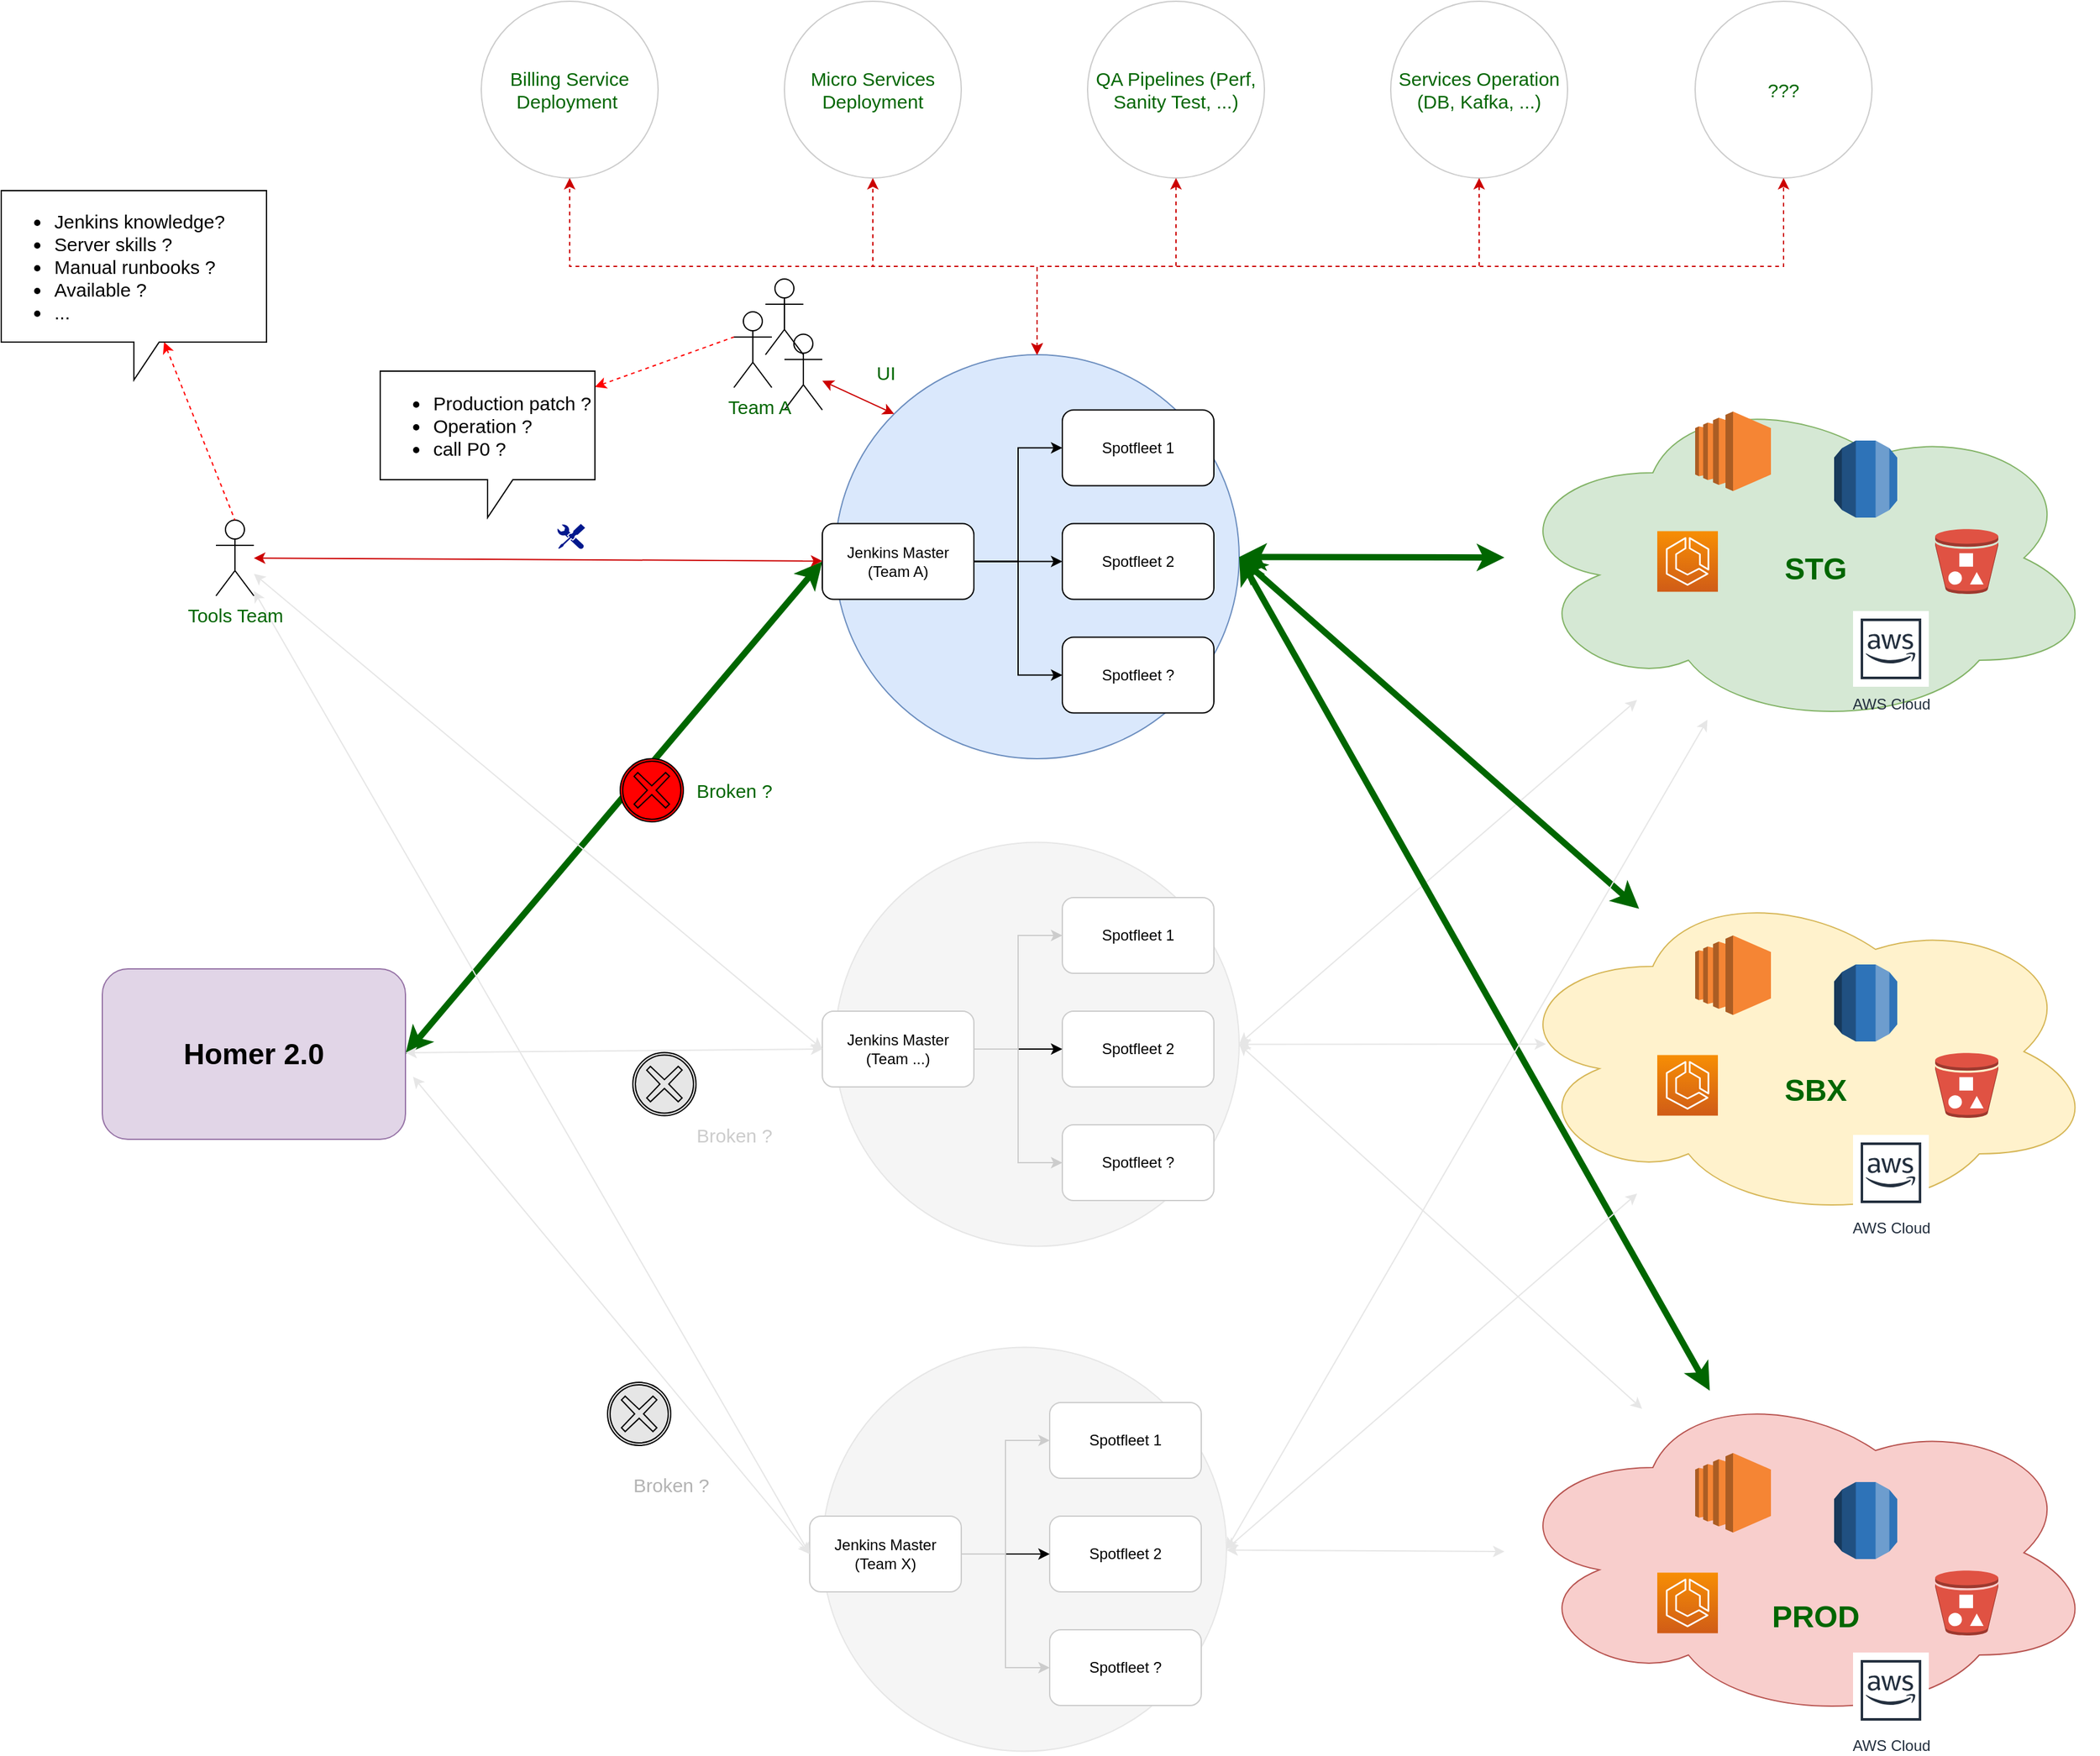 <mxfile version="20.8.20" type="github">
  <diagram name="Page-1" id="rLabhU69Jqzna2OfqYEQ">
    <mxGraphModel dx="2597" dy="2231" grid="1" gridSize="10" guides="1" tooltips="1" connect="1" arrows="1" fold="1" page="1" pageScale="1" pageWidth="850" pageHeight="1100" math="0" shadow="0">
      <root>
        <mxCell id="0" />
        <mxCell id="1" parent="0" />
        <mxCell id="y-JFG-o3m0YFWxHJN8Iu-92" style="edgeStyle=none;rounded=0;orthogonalLoop=1;jettySize=auto;html=1;entryX=0;entryY=0.5;entryDx=0;entryDy=0;fontSize=24;fontColor=#006600;exitX=1;exitY=0.5;exitDx=0;exitDy=0;startArrow=classic;startFill=1;strokeWidth=5;strokeColor=#006600;" edge="1" parent="1" source="y-JFG-o3m0YFWxHJN8Iu-2" target="y-JFG-o3m0YFWxHJN8Iu-3">
          <mxGeometry relative="1" as="geometry" />
        </mxCell>
        <mxCell id="y-JFG-o3m0YFWxHJN8Iu-93" style="edgeStyle=none;rounded=0;orthogonalLoop=1;jettySize=auto;html=1;entryX=0;entryY=0.5;entryDx=0;entryDy=0;fontSize=24;fontColor=#006600;startArrow=classic;startFill=1;strokeColor=#E6E6E6;" edge="1" parent="1" source="y-JFG-o3m0YFWxHJN8Iu-2" target="y-JFG-o3m0YFWxHJN8Iu-75">
          <mxGeometry relative="1" as="geometry" />
        </mxCell>
        <mxCell id="y-JFG-o3m0YFWxHJN8Iu-94" style="edgeStyle=none;rounded=0;orthogonalLoop=1;jettySize=auto;html=1;entryX=0;entryY=0.5;entryDx=0;entryDy=0;fontSize=24;fontColor=#006600;exitX=1.025;exitY=0.633;exitDx=0;exitDy=0;exitPerimeter=0;startArrow=classic;startFill=1;strokeColor=#E6E6E6;" edge="1" parent="1" source="y-JFG-o3m0YFWxHJN8Iu-2" target="y-JFG-o3m0YFWxHJN8Iu-84">
          <mxGeometry relative="1" as="geometry" />
        </mxCell>
        <mxCell id="y-JFG-o3m0YFWxHJN8Iu-2" value="Homer 2.0" style="rounded=1;whiteSpace=wrap;html=1;fillColor=#e1d5e7;strokeColor=#9673a6;fontSize=23;fontStyle=1" vertex="1" parent="1">
          <mxGeometry x="-10" y="606.5" width="240" height="135" as="geometry" />
        </mxCell>
        <mxCell id="y-JFG-o3m0YFWxHJN8Iu-10" value="" style="ellipse;shape=cloud;whiteSpace=wrap;html=1;fillColor=#fff2cc;strokeColor=#d6b656;" vertex="1" parent="1">
          <mxGeometry x="1100" y="537" width="470" height="270" as="geometry" />
        </mxCell>
        <mxCell id="y-JFG-o3m0YFWxHJN8Iu-18" value="" style="ellipse;shape=cloud;whiteSpace=wrap;html=1;fillColor=#d5e8d4;strokeColor=#82b366;" vertex="1" parent="1">
          <mxGeometry x="1100" y="146" width="470" height="270" as="geometry" />
        </mxCell>
        <mxCell id="y-JFG-o3m0YFWxHJN8Iu-26" value="" style="ellipse;shape=cloud;whiteSpace=wrap;html=1;fillColor=#f8cecc;strokeColor=#b85450;" vertex="1" parent="1">
          <mxGeometry x="1100" y="934" width="470" height="270" as="geometry" />
        </mxCell>
        <mxCell id="y-JFG-o3m0YFWxHJN8Iu-20" value="" style="sketch=0;points=[[0,0,0],[0.25,0,0],[0.5,0,0],[0.75,0,0],[1,0,0],[0,1,0],[0.25,1,0],[0.5,1,0],[0.75,1,0],[1,1,0],[0,0.25,0],[0,0.5,0],[0,0.75,0],[1,0.25,0],[1,0.5,0],[1,0.75,0]];outlineConnect=0;fontColor=#232F3E;gradientColor=#F78E04;gradientDirection=north;fillColor=#D05C17;strokeColor=#ffffff;dashed=0;verticalLabelPosition=bottom;verticalAlign=top;align=center;html=1;fontSize=12;fontStyle=0;aspect=fixed;shape=mxgraph.aws4.resourceIcon;resIcon=mxgraph.aws4.ecs;" vertex="1" parent="1">
          <mxGeometry x="1221" y="259.75" width="48" height="48" as="geometry" />
        </mxCell>
        <mxCell id="y-JFG-o3m0YFWxHJN8Iu-21" value="" style="outlineConnect=0;dashed=0;verticalLabelPosition=bottom;verticalAlign=top;align=center;html=1;shape=mxgraph.aws3.bucket_with_objects;fillColor=#E05243;gradientColor=none;" vertex="1" parent="1">
          <mxGeometry x="1441" y="258" width="50" height="51.5" as="geometry" />
        </mxCell>
        <mxCell id="y-JFG-o3m0YFWxHJN8Iu-22" value="" style="outlineConnect=0;dashed=0;verticalLabelPosition=bottom;verticalAlign=top;align=center;html=1;shape=mxgraph.aws3.rds;fillColor=#2E73B8;gradientColor=none;" vertex="1" parent="1">
          <mxGeometry x="1361" y="188" width="50" height="61" as="geometry" />
        </mxCell>
        <mxCell id="y-JFG-o3m0YFWxHJN8Iu-23" value="" style="outlineConnect=0;dashed=0;verticalLabelPosition=bottom;verticalAlign=top;align=center;html=1;shape=mxgraph.aws3.ec2;fillColor=#F58534;gradientColor=none;" vertex="1" parent="1">
          <mxGeometry x="1251" y="165" width="60" height="63" as="geometry" />
        </mxCell>
        <mxCell id="y-JFG-o3m0YFWxHJN8Iu-24" value="AWS Cloud" style="sketch=0;outlineConnect=0;fontColor=#232F3E;gradientColor=none;strokeColor=#232F3E;fillColor=#ffffff;dashed=0;verticalLabelPosition=bottom;verticalAlign=top;align=center;html=1;fontSize=12;fontStyle=0;aspect=fixed;shape=mxgraph.aws4.resourceIcon;resIcon=mxgraph.aws4.aws_cloud;" vertex="1" parent="1">
          <mxGeometry x="1376" y="323" width="60" height="60" as="geometry" />
        </mxCell>
        <mxCell id="y-JFG-o3m0YFWxHJN8Iu-34" value="STG" style="text;html=1;align=center;verticalAlign=middle;resizable=0;points=[];autosize=1;strokeColor=none;fillColor=none;fontSize=24;fontStyle=1;fontColor=#006600;" vertex="1" parent="1">
          <mxGeometry x="1311" y="270" width="70" height="40" as="geometry" />
        </mxCell>
        <mxCell id="y-JFG-o3m0YFWxHJN8Iu-35" value="SBX" style="text;html=1;align=center;verticalAlign=middle;resizable=0;points=[];autosize=1;strokeColor=none;fillColor=none;fontSize=24;fontStyle=1;fontColor=#006600;" vertex="1" parent="1">
          <mxGeometry x="1311" y="682.75" width="70" height="40" as="geometry" />
        </mxCell>
        <mxCell id="y-JFG-o3m0YFWxHJN8Iu-36" value="PROD" style="text;html=1;align=center;verticalAlign=middle;resizable=0;points=[];autosize=1;strokeColor=none;fillColor=none;fontSize=24;fontStyle=1;fontColor=#006600;" vertex="1" parent="1">
          <mxGeometry x="1301" y="1100" width="90" height="40" as="geometry" />
        </mxCell>
        <mxCell id="y-JFG-o3m0YFWxHJN8Iu-12" value="" style="sketch=0;points=[[0,0,0],[0.25,0,0],[0.5,0,0],[0.75,0,0],[1,0,0],[0,1,0],[0.25,1,0],[0.5,1,0],[0.75,1,0],[1,1,0],[0,0.25,0],[0,0.5,0],[0,0.75,0],[1,0.25,0],[1,0.5,0],[1,0.75,0]];outlineConnect=0;fontColor=#232F3E;gradientColor=#F78E04;gradientDirection=north;fillColor=#D05C17;strokeColor=#ffffff;dashed=0;verticalLabelPosition=bottom;verticalAlign=top;align=center;html=1;fontSize=12;fontStyle=0;aspect=fixed;shape=mxgraph.aws4.resourceIcon;resIcon=mxgraph.aws4.ecs;" vertex="1" parent="1">
          <mxGeometry x="1221" y="674.75" width="48" height="48" as="geometry" />
        </mxCell>
        <mxCell id="y-JFG-o3m0YFWxHJN8Iu-13" value="" style="outlineConnect=0;dashed=0;verticalLabelPosition=bottom;verticalAlign=top;align=center;html=1;shape=mxgraph.aws3.bucket_with_objects;fillColor=#E05243;gradientColor=none;" vertex="1" parent="1">
          <mxGeometry x="1441" y="673" width="50" height="51.5" as="geometry" />
        </mxCell>
        <mxCell id="y-JFG-o3m0YFWxHJN8Iu-14" value="" style="outlineConnect=0;dashed=0;verticalLabelPosition=bottom;verticalAlign=top;align=center;html=1;shape=mxgraph.aws3.rds;fillColor=#2E73B8;gradientColor=none;" vertex="1" parent="1">
          <mxGeometry x="1361" y="603" width="50" height="61" as="geometry" />
        </mxCell>
        <mxCell id="y-JFG-o3m0YFWxHJN8Iu-15" value="" style="outlineConnect=0;dashed=0;verticalLabelPosition=bottom;verticalAlign=top;align=center;html=1;shape=mxgraph.aws3.ec2;fillColor=#F58534;gradientColor=none;" vertex="1" parent="1">
          <mxGeometry x="1251" y="580" width="60" height="63" as="geometry" />
        </mxCell>
        <mxCell id="y-JFG-o3m0YFWxHJN8Iu-16" value="AWS Cloud" style="sketch=0;outlineConnect=0;fontColor=#232F3E;gradientColor=none;strokeColor=#232F3E;fillColor=#ffffff;dashed=0;verticalLabelPosition=bottom;verticalAlign=top;align=center;html=1;fontSize=12;fontStyle=0;aspect=fixed;shape=mxgraph.aws4.resourceIcon;resIcon=mxgraph.aws4.aws_cloud;" vertex="1" parent="1">
          <mxGeometry x="1376" y="738" width="60" height="60" as="geometry" />
        </mxCell>
        <mxCell id="y-JFG-o3m0YFWxHJN8Iu-28" value="" style="sketch=0;points=[[0,0,0],[0.25,0,0],[0.5,0,0],[0.75,0,0],[1,0,0],[0,1,0],[0.25,1,0],[0.5,1,0],[0.75,1,0],[1,1,0],[0,0.25,0],[0,0.5,0],[0,0.75,0],[1,0.25,0],[1,0.5,0],[1,0.75,0]];outlineConnect=0;fontColor=#232F3E;gradientColor=#F78E04;gradientDirection=north;fillColor=#D05C17;strokeColor=#ffffff;dashed=0;verticalLabelPosition=bottom;verticalAlign=top;align=center;html=1;fontSize=12;fontStyle=0;aspect=fixed;shape=mxgraph.aws4.resourceIcon;resIcon=mxgraph.aws4.ecs;" vertex="1" parent="1">
          <mxGeometry x="1221" y="1084.75" width="48" height="48" as="geometry" />
        </mxCell>
        <mxCell id="y-JFG-o3m0YFWxHJN8Iu-29" value="" style="outlineConnect=0;dashed=0;verticalLabelPosition=bottom;verticalAlign=top;align=center;html=1;shape=mxgraph.aws3.bucket_with_objects;fillColor=#E05243;gradientColor=none;" vertex="1" parent="1">
          <mxGeometry x="1441" y="1083" width="50" height="51.5" as="geometry" />
        </mxCell>
        <mxCell id="y-JFG-o3m0YFWxHJN8Iu-30" value="" style="outlineConnect=0;dashed=0;verticalLabelPosition=bottom;verticalAlign=top;align=center;html=1;shape=mxgraph.aws3.rds;fillColor=#2E73B8;gradientColor=none;" vertex="1" parent="1">
          <mxGeometry x="1361" y="1013" width="50" height="61" as="geometry" />
        </mxCell>
        <mxCell id="y-JFG-o3m0YFWxHJN8Iu-31" value="" style="outlineConnect=0;dashed=0;verticalLabelPosition=bottom;verticalAlign=top;align=center;html=1;shape=mxgraph.aws3.ec2;fillColor=#F58534;gradientColor=none;" vertex="1" parent="1">
          <mxGeometry x="1251" y="990" width="60" height="63" as="geometry" />
        </mxCell>
        <mxCell id="y-JFG-o3m0YFWxHJN8Iu-32" value="AWS Cloud" style="sketch=0;outlineConnect=0;fontColor=#232F3E;gradientColor=none;strokeColor=#232F3E;fillColor=#ffffff;dashed=0;verticalLabelPosition=bottom;verticalAlign=top;align=center;html=1;fontSize=12;fontStyle=0;aspect=fixed;shape=mxgraph.aws4.resourceIcon;resIcon=mxgraph.aws4.aws_cloud;" vertex="1" parent="1">
          <mxGeometry x="1376" y="1148" width="60" height="60" as="geometry" />
        </mxCell>
        <mxCell id="y-JFG-o3m0YFWxHJN8Iu-60" value="" style="group" vertex="1" connectable="0" parent="1">
          <mxGeometry x="560" y="163.75" width="330" height="276.25" as="geometry" />
        </mxCell>
        <mxCell id="y-JFG-o3m0YFWxHJN8Iu-59" value="" style="ellipse;whiteSpace=wrap;html=1;aspect=fixed;fontSize=24;fillColor=#dae8fc;strokeColor=#6c8ebf;" vertex="1" parent="y-JFG-o3m0YFWxHJN8Iu-60">
          <mxGeometry x="10" y="-43.75" width="320" height="320" as="geometry" />
        </mxCell>
        <mxCell id="y-JFG-o3m0YFWxHJN8Iu-3" value="Jenkins Master&lt;br&gt;(Team A)" style="rounded=1;whiteSpace=wrap;html=1;" vertex="1" parent="y-JFG-o3m0YFWxHJN8Iu-60">
          <mxGeometry y="90" width="120" height="60" as="geometry" />
        </mxCell>
        <mxCell id="y-JFG-o3m0YFWxHJN8Iu-6" value="Spotfleet 1" style="rounded=1;whiteSpace=wrap;html=1;" vertex="1" parent="y-JFG-o3m0YFWxHJN8Iu-60">
          <mxGeometry x="190" width="120" height="60" as="geometry" />
        </mxCell>
        <mxCell id="y-JFG-o3m0YFWxHJN8Iu-37" style="edgeStyle=orthogonalEdgeStyle;rounded=0;orthogonalLoop=1;jettySize=auto;html=1;entryX=0;entryY=0.5;entryDx=0;entryDy=0;fontSize=24;fontColor=#006600;" edge="1" parent="y-JFG-o3m0YFWxHJN8Iu-60" source="y-JFG-o3m0YFWxHJN8Iu-3" target="y-JFG-o3m0YFWxHJN8Iu-6">
          <mxGeometry relative="1" as="geometry" />
        </mxCell>
        <mxCell id="y-JFG-o3m0YFWxHJN8Iu-7" value="Spotfleet 2" style="rounded=1;whiteSpace=wrap;html=1;" vertex="1" parent="y-JFG-o3m0YFWxHJN8Iu-60">
          <mxGeometry x="190" y="90" width="120" height="60" as="geometry" />
        </mxCell>
        <mxCell id="y-JFG-o3m0YFWxHJN8Iu-38" style="edgeStyle=orthogonalEdgeStyle;rounded=0;orthogonalLoop=1;jettySize=auto;html=1;fontSize=24;fontColor=#006600;" edge="1" parent="y-JFG-o3m0YFWxHJN8Iu-60" source="y-JFG-o3m0YFWxHJN8Iu-3" target="y-JFG-o3m0YFWxHJN8Iu-7">
          <mxGeometry relative="1" as="geometry" />
        </mxCell>
        <mxCell id="y-JFG-o3m0YFWxHJN8Iu-8" value="Spotfleet ?" style="rounded=1;whiteSpace=wrap;html=1;" vertex="1" parent="y-JFG-o3m0YFWxHJN8Iu-60">
          <mxGeometry x="190" y="180" width="120" height="60" as="geometry" />
        </mxCell>
        <mxCell id="y-JFG-o3m0YFWxHJN8Iu-39" style="edgeStyle=orthogonalEdgeStyle;rounded=0;orthogonalLoop=1;jettySize=auto;html=1;entryX=0;entryY=0.5;entryDx=0;entryDy=0;fontSize=24;fontColor=#006600;" edge="1" parent="y-JFG-o3m0YFWxHJN8Iu-60" source="y-JFG-o3m0YFWxHJN8Iu-3" target="y-JFG-o3m0YFWxHJN8Iu-8">
          <mxGeometry relative="1" as="geometry" />
        </mxCell>
        <mxCell id="y-JFG-o3m0YFWxHJN8Iu-130" value="UI" style="text;html=1;align=center;verticalAlign=middle;resizable=0;points=[];autosize=1;strokeColor=none;fillColor=none;fontSize=15;fontColor=#006600;" vertex="1" parent="y-JFG-o3m0YFWxHJN8Iu-60">
          <mxGeometry x="30" y="-44.75" width="40" height="30" as="geometry" />
        </mxCell>
        <mxCell id="y-JFG-o3m0YFWxHJN8Iu-82" value="" style="group" vertex="1" connectable="0" parent="1">
          <mxGeometry x="550" y="950" width="330" height="276.25" as="geometry" />
        </mxCell>
        <mxCell id="y-JFG-o3m0YFWxHJN8Iu-83" value="" style="ellipse;whiteSpace=wrap;html=1;aspect=fixed;fontSize=24;fontColor=#333333;fillColor=#f5f5f5;strokeColor=#E6E6E6;" vertex="1" parent="y-JFG-o3m0YFWxHJN8Iu-82">
          <mxGeometry x="10" y="-43.75" width="320" height="320" as="geometry" />
        </mxCell>
        <mxCell id="y-JFG-o3m0YFWxHJN8Iu-84" value="Jenkins Master&lt;br&gt;(Team X)" style="rounded=1;whiteSpace=wrap;html=1;strokeColor=#CCCCCC;" vertex="1" parent="y-JFG-o3m0YFWxHJN8Iu-82">
          <mxGeometry y="90" width="120" height="60" as="geometry" />
        </mxCell>
        <mxCell id="y-JFG-o3m0YFWxHJN8Iu-85" value="Spotfleet 1" style="rounded=1;whiteSpace=wrap;html=1;strokeColor=#CCCCCC;" vertex="1" parent="y-JFG-o3m0YFWxHJN8Iu-82">
          <mxGeometry x="190" width="120" height="60" as="geometry" />
        </mxCell>
        <mxCell id="y-JFG-o3m0YFWxHJN8Iu-86" style="edgeStyle=orthogonalEdgeStyle;rounded=0;orthogonalLoop=1;jettySize=auto;html=1;entryX=0;entryY=0.5;entryDx=0;entryDy=0;fontSize=24;fontColor=#006600;strokeColor=#CCCCCC;" edge="1" parent="y-JFG-o3m0YFWxHJN8Iu-82" source="y-JFG-o3m0YFWxHJN8Iu-84" target="y-JFG-o3m0YFWxHJN8Iu-85">
          <mxGeometry relative="1" as="geometry" />
        </mxCell>
        <mxCell id="y-JFG-o3m0YFWxHJN8Iu-87" value="Spotfleet 2" style="rounded=1;whiteSpace=wrap;html=1;strokeColor=#CCCCCC;" vertex="1" parent="y-JFG-o3m0YFWxHJN8Iu-82">
          <mxGeometry x="190" y="90" width="120" height="60" as="geometry" />
        </mxCell>
        <mxCell id="y-JFG-o3m0YFWxHJN8Iu-88" style="edgeStyle=orthogonalEdgeStyle;rounded=0;orthogonalLoop=1;jettySize=auto;html=1;fontSize=24;fontColor=#006600;" edge="1" parent="y-JFG-o3m0YFWxHJN8Iu-82" source="y-JFG-o3m0YFWxHJN8Iu-84" target="y-JFG-o3m0YFWxHJN8Iu-87">
          <mxGeometry relative="1" as="geometry" />
        </mxCell>
        <mxCell id="y-JFG-o3m0YFWxHJN8Iu-89" value="Spotfleet ?" style="rounded=1;whiteSpace=wrap;html=1;strokeColor=#CCCCCC;" vertex="1" parent="y-JFG-o3m0YFWxHJN8Iu-82">
          <mxGeometry x="190" y="180" width="120" height="60" as="geometry" />
        </mxCell>
        <mxCell id="y-JFG-o3m0YFWxHJN8Iu-90" style="edgeStyle=orthogonalEdgeStyle;rounded=0;orthogonalLoop=1;jettySize=auto;html=1;entryX=0;entryY=0.5;entryDx=0;entryDy=0;fontSize=24;fontColor=#006600;strokeColor=#CCCCCC;" edge="1" parent="y-JFG-o3m0YFWxHJN8Iu-82" source="y-JFG-o3m0YFWxHJN8Iu-84" target="y-JFG-o3m0YFWxHJN8Iu-89">
          <mxGeometry relative="1" as="geometry" />
        </mxCell>
        <mxCell id="y-JFG-o3m0YFWxHJN8Iu-95" style="edgeStyle=none;rounded=0;orthogonalLoop=1;jettySize=auto;html=1;fontSize=24;fontColor=#006600;startArrow=classic;startFill=1;strokeWidth=5;strokeColor=#006600;" edge="1" parent="1" source="y-JFG-o3m0YFWxHJN8Iu-59" target="y-JFG-o3m0YFWxHJN8Iu-18">
          <mxGeometry relative="1" as="geometry" />
        </mxCell>
        <mxCell id="y-JFG-o3m0YFWxHJN8Iu-96" style="edgeStyle=none;rounded=0;orthogonalLoop=1;jettySize=auto;html=1;entryX=0.07;entryY=0.478;entryDx=0;entryDy=0;entryPerimeter=0;fontSize=24;fontColor=#006600;startArrow=classic;startFill=1;strokeColor=#E6E6E6;" edge="1" parent="1" source="y-JFG-o3m0YFWxHJN8Iu-74" target="y-JFG-o3m0YFWxHJN8Iu-10">
          <mxGeometry relative="1" as="geometry" />
        </mxCell>
        <mxCell id="y-JFG-o3m0YFWxHJN8Iu-98" style="edgeStyle=none;rounded=0;orthogonalLoop=1;jettySize=auto;html=1;fontSize=24;fontColor=#006600;startArrow=classic;startFill=1;strokeColor=#E6E6E6;" edge="1" parent="1" source="y-JFG-o3m0YFWxHJN8Iu-83" target="y-JFG-o3m0YFWxHJN8Iu-26">
          <mxGeometry relative="1" as="geometry" />
        </mxCell>
        <mxCell id="y-JFG-o3m0YFWxHJN8Iu-102" style="edgeStyle=none;rounded=0;orthogonalLoop=1;jettySize=auto;html=1;fontSize=24;fontColor=#006600;startArrow=classic;startFill=1;strokeColor=#E6E6E6;" edge="1" parent="1" target="y-JFG-o3m0YFWxHJN8Iu-18">
          <mxGeometry relative="1" as="geometry">
            <mxPoint x="890" y="666" as="sourcePoint" />
          </mxGeometry>
        </mxCell>
        <mxCell id="y-JFG-o3m0YFWxHJN8Iu-103" style="edgeStyle=none;rounded=0;orthogonalLoop=1;jettySize=auto;html=1;fontSize=24;fontColor=#006600;startArrow=classic;startFill=1;exitX=1;exitY=0.5;exitDx=0;exitDy=0;strokeColor=#E6E6E6;" edge="1" parent="1" source="y-JFG-o3m0YFWxHJN8Iu-74" target="y-JFG-o3m0YFWxHJN8Iu-26">
          <mxGeometry relative="1" as="geometry" />
        </mxCell>
        <mxCell id="y-JFG-o3m0YFWxHJN8Iu-74" value="" style="ellipse;whiteSpace=wrap;html=1;aspect=fixed;fontSize=24;fontColor=#333333;fillColor=#f5f5f5;strokeColor=#E6E6E6;" vertex="1" parent="1">
          <mxGeometry x="570" y="506.25" width="320" height="320" as="geometry" />
        </mxCell>
        <mxCell id="y-JFG-o3m0YFWxHJN8Iu-75" value="Jenkins Master&lt;br&gt;(Team ...)" style="rounded=1;whiteSpace=wrap;html=1;strokeColor=#CCCCCC;" vertex="1" parent="1">
          <mxGeometry x="560" y="640" width="120" height="60" as="geometry" />
        </mxCell>
        <mxCell id="y-JFG-o3m0YFWxHJN8Iu-76" value="Spotfleet 1" style="rounded=1;whiteSpace=wrap;html=1;strokeColor=#CCCCCC;" vertex="1" parent="1">
          <mxGeometry x="750" y="550" width="120" height="60" as="geometry" />
        </mxCell>
        <mxCell id="y-JFG-o3m0YFWxHJN8Iu-77" style="edgeStyle=orthogonalEdgeStyle;rounded=0;orthogonalLoop=1;jettySize=auto;html=1;entryX=0;entryY=0.5;entryDx=0;entryDy=0;fontSize=24;fontColor=#006600;strokeColor=#CCCCCC;" edge="1" parent="1" source="y-JFG-o3m0YFWxHJN8Iu-75" target="y-JFG-o3m0YFWxHJN8Iu-76">
          <mxGeometry relative="1" as="geometry" />
        </mxCell>
        <mxCell id="y-JFG-o3m0YFWxHJN8Iu-78" value="Spotfleet 2" style="rounded=1;whiteSpace=wrap;html=1;strokeColor=#CCCCCC;" vertex="1" parent="1">
          <mxGeometry x="750" y="640" width="120" height="60" as="geometry" />
        </mxCell>
        <mxCell id="y-JFG-o3m0YFWxHJN8Iu-79" style="edgeStyle=orthogonalEdgeStyle;rounded=0;orthogonalLoop=1;jettySize=auto;html=1;fontSize=24;fontColor=#006600;" edge="1" parent="1" source="y-JFG-o3m0YFWxHJN8Iu-75" target="y-JFG-o3m0YFWxHJN8Iu-78">
          <mxGeometry relative="1" as="geometry" />
        </mxCell>
        <mxCell id="y-JFG-o3m0YFWxHJN8Iu-80" value="Spotfleet ?" style="rounded=1;whiteSpace=wrap;html=1;strokeColor=#CCCCCC;" vertex="1" parent="1">
          <mxGeometry x="750" y="730" width="120" height="60" as="geometry" />
        </mxCell>
        <mxCell id="y-JFG-o3m0YFWxHJN8Iu-81" style="edgeStyle=orthogonalEdgeStyle;rounded=0;orthogonalLoop=1;jettySize=auto;html=1;entryX=0;entryY=0.5;entryDx=0;entryDy=0;fontSize=24;fontColor=#006600;strokeColor=#CCCCCC;" edge="1" parent="1" source="y-JFG-o3m0YFWxHJN8Iu-75" target="y-JFG-o3m0YFWxHJN8Iu-80">
          <mxGeometry relative="1" as="geometry" />
        </mxCell>
        <mxCell id="y-JFG-o3m0YFWxHJN8Iu-100" style="edgeStyle=none;rounded=0;orthogonalLoop=1;jettySize=auto;html=1;fontSize=24;fontColor=#006600;startArrow=classic;startFill=1;strokeWidth=5;strokeColor=#006600;" edge="1" parent="1" target="y-JFG-o3m0YFWxHJN8Iu-10">
          <mxGeometry relative="1" as="geometry">
            <mxPoint x="890" y="280" as="sourcePoint" />
          </mxGeometry>
        </mxCell>
        <mxCell id="y-JFG-o3m0YFWxHJN8Iu-101" style="edgeStyle=none;rounded=0;orthogonalLoop=1;jettySize=auto;html=1;fontSize=24;fontColor=#006600;startArrow=classic;startFill=1;exitX=1;exitY=0.5;exitDx=0;exitDy=0;strokeWidth=5;strokeColor=#006600;" edge="1" parent="1" source="y-JFG-o3m0YFWxHJN8Iu-59" target="y-JFG-o3m0YFWxHJN8Iu-26">
          <mxGeometry relative="1" as="geometry">
            <mxPoint x="900" y="284" as="sourcePoint" />
          </mxGeometry>
        </mxCell>
        <mxCell id="y-JFG-o3m0YFWxHJN8Iu-104" style="edgeStyle=none;rounded=0;orthogonalLoop=1;jettySize=auto;html=1;fontSize=24;fontColor=#006600;startArrow=classic;startFill=1;exitX=1;exitY=0.5;exitDx=0;exitDy=0;strokeColor=#E6E6E6;" edge="1" parent="1" source="y-JFG-o3m0YFWxHJN8Iu-83" target="y-JFG-o3m0YFWxHJN8Iu-18">
          <mxGeometry relative="1" as="geometry" />
        </mxCell>
        <mxCell id="y-JFG-o3m0YFWxHJN8Iu-105" style="edgeStyle=none;rounded=0;orthogonalLoop=1;jettySize=auto;html=1;fontSize=24;fontColor=#006600;startArrow=classic;startFill=1;strokeColor=#E6E6E6;" edge="1" parent="1" target="y-JFG-o3m0YFWxHJN8Iu-10">
          <mxGeometry relative="1" as="geometry">
            <mxPoint x="880" y="1066" as="sourcePoint" />
          </mxGeometry>
        </mxCell>
        <mxCell id="y-JFG-o3m0YFWxHJN8Iu-107" value="Billing Service&lt;br&gt;Deployment&amp;nbsp;" style="ellipse;whiteSpace=wrap;html=1;aspect=fixed;strokeColor=#CCCCCC;fontSize=15;fontColor=#006600;fillColor=#FFFFFF;" vertex="1" parent="1">
          <mxGeometry x="290" y="-160" width="140" height="140" as="geometry" />
        </mxCell>
        <mxCell id="y-JFG-o3m0YFWxHJN8Iu-108" value="Micro Services Deployment" style="ellipse;whiteSpace=wrap;html=1;aspect=fixed;strokeColor=#CCCCCC;fontSize=15;fontColor=#006600;fillColor=#FFFFFF;" vertex="1" parent="1">
          <mxGeometry x="530" y="-160" width="140" height="140" as="geometry" />
        </mxCell>
        <mxCell id="y-JFG-o3m0YFWxHJN8Iu-109" value="QA Pipelines (Perf, Sanity Test, ...)" style="ellipse;whiteSpace=wrap;html=1;aspect=fixed;strokeColor=#CCCCCC;fontSize=15;fontColor=#006600;fillColor=#FFFFFF;" vertex="1" parent="1">
          <mxGeometry x="770" y="-160" width="140" height="140" as="geometry" />
        </mxCell>
        <mxCell id="y-JFG-o3m0YFWxHJN8Iu-110" value="Services Operation (DB, Kafka, ...)" style="ellipse;whiteSpace=wrap;html=1;aspect=fixed;strokeColor=#CCCCCC;fontSize=15;fontColor=#006600;fillColor=#FFFFFF;" vertex="1" parent="1">
          <mxGeometry x="1010" y="-160" width="140" height="140" as="geometry" />
        </mxCell>
        <mxCell id="y-JFG-o3m0YFWxHJN8Iu-112" style="edgeStyle=orthogonalEdgeStyle;rounded=0;orthogonalLoop=1;jettySize=auto;html=1;entryX=0.5;entryY=1;entryDx=0;entryDy=0;dashed=1;strokeColor=#CC0000;strokeWidth=1;fontSize=15;fontColor=#006600;startArrow=classic;startFill=1;" edge="1" parent="1" source="y-JFG-o3m0YFWxHJN8Iu-59" target="y-JFG-o3m0YFWxHJN8Iu-108">
          <mxGeometry relative="1" as="geometry" />
        </mxCell>
        <mxCell id="y-JFG-o3m0YFWxHJN8Iu-113" style="edgeStyle=orthogonalEdgeStyle;rounded=0;orthogonalLoop=1;jettySize=auto;html=1;entryX=0.5;entryY=1;entryDx=0;entryDy=0;dashed=1;strokeColor=#CC0000;strokeWidth=1;fontSize=15;fontColor=#006600;startArrow=classic;startFill=1;" edge="1" parent="1" source="y-JFG-o3m0YFWxHJN8Iu-59" target="y-JFG-o3m0YFWxHJN8Iu-109">
          <mxGeometry relative="1" as="geometry" />
        </mxCell>
        <mxCell id="y-JFG-o3m0YFWxHJN8Iu-114" style="edgeStyle=orthogonalEdgeStyle;rounded=0;orthogonalLoop=1;jettySize=auto;html=1;entryX=0.5;entryY=1;entryDx=0;entryDy=0;dashed=1;strokeColor=#CC0000;strokeWidth=1;fontSize=15;fontColor=#006600;startArrow=classic;startFill=1;" edge="1" parent="1" source="y-JFG-o3m0YFWxHJN8Iu-59" target="y-JFG-o3m0YFWxHJN8Iu-110">
          <mxGeometry relative="1" as="geometry">
            <Array as="points">
              <mxPoint x="730" y="50" />
              <mxPoint x="1080" y="50" />
            </Array>
          </mxGeometry>
        </mxCell>
        <mxCell id="y-JFG-o3m0YFWxHJN8Iu-115" style="edgeStyle=orthogonalEdgeStyle;rounded=0;orthogonalLoop=1;jettySize=auto;html=1;entryX=0.5;entryY=1;entryDx=0;entryDy=0;dashed=1;strokeColor=#CC0000;strokeWidth=1;fontSize=15;fontColor=#006600;startArrow=classic;startFill=1;" edge="1" parent="1" source="y-JFG-o3m0YFWxHJN8Iu-59" target="y-JFG-o3m0YFWxHJN8Iu-107">
          <mxGeometry relative="1" as="geometry">
            <Array as="points">
              <mxPoint x="730" y="50" />
              <mxPoint x="360" y="50" />
            </Array>
          </mxGeometry>
        </mxCell>
        <mxCell id="y-JFG-o3m0YFWxHJN8Iu-116" value="???" style="ellipse;whiteSpace=wrap;html=1;aspect=fixed;strokeColor=#CCCCCC;fontSize=15;fontColor=#006600;fillColor=#FFFFFF;" vertex="1" parent="1">
          <mxGeometry x="1251" y="-160" width="140" height="140" as="geometry" />
        </mxCell>
        <mxCell id="y-JFG-o3m0YFWxHJN8Iu-117" style="edgeStyle=orthogonalEdgeStyle;rounded=0;orthogonalLoop=1;jettySize=auto;html=1;entryX=0.5;entryY=1;entryDx=0;entryDy=0;dashed=1;strokeColor=#CC0000;strokeWidth=1;fontSize=15;fontColor=#006600;startArrow=classic;startFill=1;" edge="1" parent="1" source="y-JFG-o3m0YFWxHJN8Iu-59" target="y-JFG-o3m0YFWxHJN8Iu-116">
          <mxGeometry relative="1" as="geometry">
            <Array as="points">
              <mxPoint x="730" y="50" />
              <mxPoint x="1321" y="50" />
            </Array>
          </mxGeometry>
        </mxCell>
        <mxCell id="y-JFG-o3m0YFWxHJN8Iu-118" value="" style="shape=umlActor;verticalLabelPosition=bottom;verticalAlign=top;html=1;outlineConnect=0;strokeColor=#000000;fontSize=15;fontColor=#006600;fillColor=#FFFFFF;" vertex="1" parent="1">
          <mxGeometry x="490" y="86" width="30" height="60" as="geometry" />
        </mxCell>
        <mxCell id="y-JFG-o3m0YFWxHJN8Iu-123" style="rounded=0;orthogonalLoop=1;jettySize=auto;html=1;entryX=0;entryY=0;entryDx=0;entryDy=0;strokeColor=#CC0000;strokeWidth=1;fontSize=15;fontColor=#006600;startArrow=classic;startFill=1;" edge="1" parent="1" source="y-JFG-o3m0YFWxHJN8Iu-119" target="y-JFG-o3m0YFWxHJN8Iu-59">
          <mxGeometry relative="1" as="geometry" />
        </mxCell>
        <mxCell id="y-JFG-o3m0YFWxHJN8Iu-119" value="" style="shape=umlActor;verticalLabelPosition=bottom;verticalAlign=top;html=1;outlineConnect=0;strokeColor=#000000;fontSize=15;fontColor=#006600;fillColor=#FFFFFF;" vertex="1" parent="1">
          <mxGeometry x="530" y="103.75" width="30" height="60" as="geometry" />
        </mxCell>
        <mxCell id="y-JFG-o3m0YFWxHJN8Iu-121" value="" style="shape=umlActor;verticalLabelPosition=bottom;verticalAlign=top;html=1;outlineConnect=0;strokeColor=#000000;fontSize=15;fontColor=#006600;fillColor=#FFFFFF;" vertex="1" parent="1">
          <mxGeometry x="515" y="60" width="30" height="60" as="geometry" />
        </mxCell>
        <mxCell id="y-JFG-o3m0YFWxHJN8Iu-124" value="Team A" style="text;html=1;align=center;verticalAlign=middle;resizable=0;points=[];autosize=1;strokeColor=none;fillColor=none;fontSize=15;fontColor=#006600;" vertex="1" parent="1">
          <mxGeometry x="475" y="146" width="70" height="30" as="geometry" />
        </mxCell>
        <mxCell id="y-JFG-o3m0YFWxHJN8Iu-126" style="edgeStyle=none;rounded=0;orthogonalLoop=1;jettySize=auto;html=1;strokeColor=#CC0000;strokeWidth=1;fontSize=15;fontColor=#006600;startArrow=classic;startFill=1;" edge="1" parent="1" source="y-JFG-o3m0YFWxHJN8Iu-125" target="y-JFG-o3m0YFWxHJN8Iu-3">
          <mxGeometry relative="1" as="geometry" />
        </mxCell>
        <mxCell id="y-JFG-o3m0YFWxHJN8Iu-127" style="edgeStyle=none;rounded=0;orthogonalLoop=1;jettySize=auto;html=1;entryX=0;entryY=0.5;entryDx=0;entryDy=0;strokeColor=#E6E6E6;strokeWidth=1;fontSize=15;fontColor=#006600;startArrow=classic;startFill=1;" edge="1" parent="1" source="y-JFG-o3m0YFWxHJN8Iu-125" target="y-JFG-o3m0YFWxHJN8Iu-75">
          <mxGeometry relative="1" as="geometry" />
        </mxCell>
        <mxCell id="y-JFG-o3m0YFWxHJN8Iu-128" style="edgeStyle=none;rounded=0;orthogonalLoop=1;jettySize=auto;html=1;entryX=0;entryY=0.5;entryDx=0;entryDy=0;strokeColor=#E6E6E6;strokeWidth=1;fontSize=15;fontColor=#006600;startArrow=classic;startFill=1;" edge="1" parent="1" source="y-JFG-o3m0YFWxHJN8Iu-125" target="y-JFG-o3m0YFWxHJN8Iu-84">
          <mxGeometry relative="1" as="geometry" />
        </mxCell>
        <mxCell id="y-JFG-o3m0YFWxHJN8Iu-125" value="Tools Team" style="shape=umlActor;verticalLabelPosition=bottom;verticalAlign=top;html=1;outlineConnect=0;strokeColor=#000000;fontSize=15;fontColor=#006600;fillColor=#FFFFFF;" vertex="1" parent="1">
          <mxGeometry x="80" y="251" width="30" height="60" as="geometry" />
        </mxCell>
        <mxCell id="y-JFG-o3m0YFWxHJN8Iu-132" value="" style="points=[[0.145,0.145,0],[0.5,0,0],[0.855,0.145,0],[1,0.5,0],[0.855,0.855,0],[0.5,1,0],[0.145,0.855,0],[0,0.5,0]];shape=mxgraph.bpmn.event;html=1;verticalLabelPosition=bottom;labelBackgroundColor=#ffffff;verticalAlign=top;align=center;perimeter=ellipsePerimeter;outlineConnect=0;aspect=fixed;outline=boundInt;symbol=cancel;strokeColor=#000000;fontSize=15;fontColor=#006600;fillColor=#FF0000;" vertex="1" parent="1">
          <mxGeometry x="400" y="440" width="50" height="50" as="geometry" />
        </mxCell>
        <mxCell id="y-JFG-o3m0YFWxHJN8Iu-134" value="" style="points=[[0.145,0.145,0],[0.5,0,0],[0.855,0.145,0],[1,0.5,0],[0.855,0.855,0],[0.5,1,0],[0.145,0.855,0],[0,0.5,0]];shape=mxgraph.bpmn.event;html=1;verticalLabelPosition=bottom;labelBackgroundColor=#ffffff;verticalAlign=top;align=center;perimeter=ellipsePerimeter;outlineConnect=0;aspect=fixed;outline=boundInt;symbol=cancel;strokeColor=#000000;fontSize=15;fontColor=#006600;fillColor=#E6E6E6;" vertex="1" parent="1">
          <mxGeometry x="410" y="672.75" width="50" height="50" as="geometry" />
        </mxCell>
        <mxCell id="y-JFG-o3m0YFWxHJN8Iu-135" value="" style="points=[[0.145,0.145,0],[0.5,0,0],[0.855,0.145,0],[1,0.5,0],[0.855,0.855,0],[0.5,1,0],[0.145,0.855,0],[0,0.5,0]];shape=mxgraph.bpmn.event;html=1;verticalLabelPosition=bottom;labelBackgroundColor=#ffffff;verticalAlign=top;align=center;perimeter=ellipsePerimeter;outlineConnect=0;aspect=fixed;outline=boundInt;symbol=cancel;strokeColor=#000000;fontSize=15;fontColor=#006600;fillColor=#E6E6E6;" vertex="1" parent="1">
          <mxGeometry x="390" y="934" width="50" height="50" as="geometry" />
        </mxCell>
        <mxCell id="y-JFG-o3m0YFWxHJN8Iu-136" value="Broken ?" style="text;html=1;align=center;verticalAlign=middle;resizable=0;points=[];autosize=1;strokeColor=none;fillColor=none;fontSize=15;fontColor=#006600;" vertex="1" parent="1">
          <mxGeometry x="450" y="450" width="80" height="30" as="geometry" />
        </mxCell>
        <mxCell id="y-JFG-o3m0YFWxHJN8Iu-138" value="Broken ?" style="text;html=1;align=center;verticalAlign=middle;resizable=0;points=[];autosize=1;strokeColor=none;fillColor=none;fontSize=15;fontColor=#CCCCCC;" vertex="1" parent="1">
          <mxGeometry x="450" y="722.75" width="80" height="30" as="geometry" />
        </mxCell>
        <mxCell id="y-JFG-o3m0YFWxHJN8Iu-139" value="Broken ?" style="text;html=1;align=center;verticalAlign=middle;resizable=0;points=[];autosize=1;strokeColor=none;fillColor=none;fontSize=15;fontColor=#B3B3B3;" vertex="1" parent="1">
          <mxGeometry x="400" y="1000" width="80" height="30" as="geometry" />
        </mxCell>
        <mxCell id="y-JFG-o3m0YFWxHJN8Iu-140" value="" style="sketch=0;aspect=fixed;pointerEvents=1;shadow=0;dashed=0;html=1;strokeColor=none;labelPosition=center;verticalLabelPosition=bottom;verticalAlign=top;align=center;fillColor=#00188D;shape=mxgraph.mscae.enterprise.tool;fontSize=15;fontColor=#CCCCCC;" vertex="1" parent="1">
          <mxGeometry x="350" y="254" width="22.22" height="20" as="geometry" />
        </mxCell>
        <mxCell id="y-JFG-o3m0YFWxHJN8Iu-142" value="" style="shape=image;html=1;verticalAlign=top;verticalLabelPosition=bottom;labelBackgroundColor=#ffffff;imageAspect=0;aspect=fixed;image=https://cdn3.iconfinder.com/data/icons/lynx/16x16/places/gnome-fs-ssh.png;strokeColor=#000000;fontSize=15;fontColor=#CCCCCC;fillColor=#E6E6E6;" vertex="1" parent="1">
          <mxGeometry x="320" y="251" width="20" height="20" as="geometry" />
        </mxCell>
        <mxCell id="y-JFG-o3m0YFWxHJN8Iu-145" style="edgeStyle=none;rounded=0;orthogonalLoop=1;jettySize=auto;html=1;entryX=0.5;entryY=0;entryDx=0;entryDy=0;entryPerimeter=0;strokeColor=#FF0000;strokeWidth=1;fontSize=15;fontColor=none;startArrow=classic;startFill=1;dashed=1;endArrow=none;endFill=0;" edge="1" parent="1" source="y-JFG-o3m0YFWxHJN8Iu-144" target="y-JFG-o3m0YFWxHJN8Iu-125">
          <mxGeometry relative="1" as="geometry" />
        </mxCell>
        <mxCell id="y-JFG-o3m0YFWxHJN8Iu-144" value="&lt;ul&gt;&lt;li&gt;Jenkins knowledge?&amp;nbsp;&lt;/li&gt;&lt;li&gt;Server skills ?&lt;/li&gt;&lt;li&gt;Manual runbooks ?&lt;/li&gt;&lt;li&gt;Available ?&lt;/li&gt;&lt;li&gt;...&lt;/li&gt;&lt;/ul&gt;" style="shape=callout;whiteSpace=wrap;html=1;perimeter=calloutPerimeter;strokeColor=#000000;fontSize=15;fontColor=none;fillColor=none;align=left;" vertex="1" parent="1">
          <mxGeometry x="-90" y="-10" width="210" height="150" as="geometry" />
        </mxCell>
        <mxCell id="y-JFG-o3m0YFWxHJN8Iu-147" style="edgeStyle=none;rounded=0;orthogonalLoop=1;jettySize=auto;html=1;entryX=0;entryY=0.333;entryDx=0;entryDy=0;entryPerimeter=0;strokeColor=#FF0000;strokeWidth=1;fontSize=15;fontColor=none;startArrow=classic;startFill=1;dashed=1;endArrow=none;endFill=0;" edge="1" parent="1" source="y-JFG-o3m0YFWxHJN8Iu-146" target="y-JFG-o3m0YFWxHJN8Iu-118">
          <mxGeometry relative="1" as="geometry" />
        </mxCell>
        <mxCell id="y-JFG-o3m0YFWxHJN8Iu-146" value="&lt;ul&gt;&lt;li&gt;Production patch ?&lt;/li&gt;&lt;li&gt;Operation ?&amp;nbsp;&lt;br&gt;&lt;/li&gt;&lt;li&gt;call P0 ?&lt;/li&gt;&lt;/ul&gt;" style="shape=callout;whiteSpace=wrap;html=1;perimeter=calloutPerimeter;strokeColor=#000000;fontSize=15;fontColor=none;fillColor=none;align=left;" vertex="1" parent="1">
          <mxGeometry x="210" y="133" width="170" height="116" as="geometry" />
        </mxCell>
      </root>
    </mxGraphModel>
  </diagram>
</mxfile>
